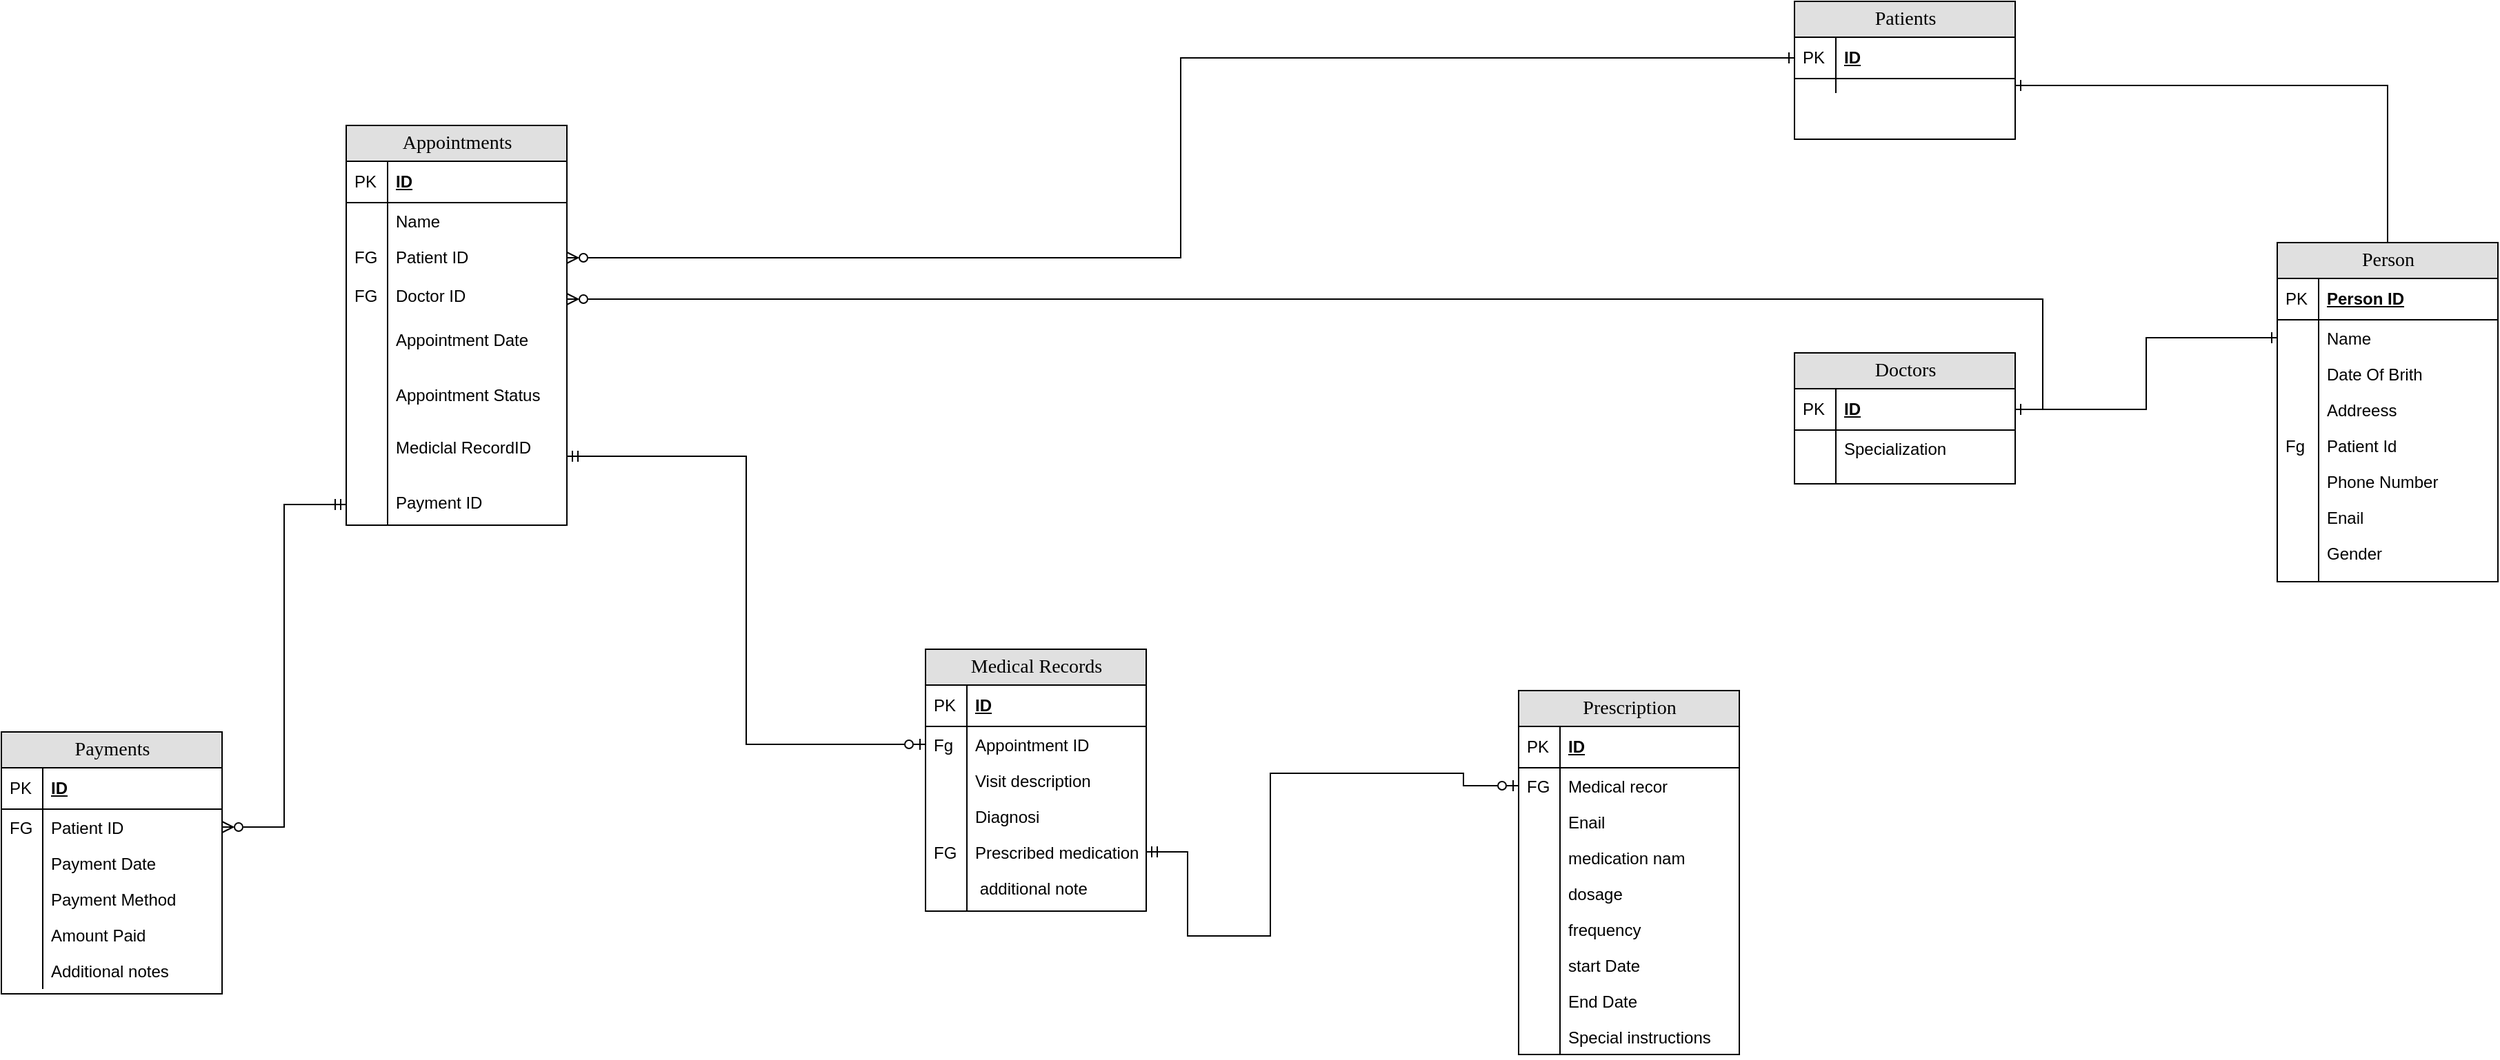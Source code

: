 <mxfile version="24.8.6">
  <diagram name="Page-1" id="e56a1550-8fbb-45ad-956c-1786394a9013">
    <mxGraphModel dx="2845" dy="953" grid="1" gridSize="10" guides="1" tooltips="1" connect="1" arrows="1" fold="1" page="1" pageScale="1" pageWidth="1100" pageHeight="850" background="none" math="0" shadow="0">
      <root>
        <mxCell id="0" />
        <mxCell id="1" parent="0" />
        <mxCell id="8QV2yYp2JeGOZYgOaYSL-14" value="" style="edgeStyle=orthogonalEdgeStyle;rounded=0;orthogonalLoop=1;jettySize=auto;html=1;startArrow=baseDash;startFill=0;endArrow=ERone;endFill=0;" edge="1" parent="1" source="2e49270ec7c68f3f-80" target="8QV2yYp2JeGOZYgOaYSL-10">
          <mxGeometry relative="1" as="geometry" />
        </mxCell>
        <mxCell id="2e49270ec7c68f3f-80" value="Person" style="swimlane;html=1;fontStyle=0;childLayout=stackLayout;horizontal=1;startSize=26;fillColor=#e0e0e0;horizontalStack=0;resizeParent=1;resizeLast=0;collapsible=1;marginBottom=0;swimlaneFillColor=#ffffff;align=center;rounded=0;shadow=0;comic=0;labelBackgroundColor=none;strokeWidth=1;fontFamily=Verdana;fontSize=14" parent="1" vertex="1">
          <mxGeometry x="1010" y="345" width="160" height="246" as="geometry" />
        </mxCell>
        <mxCell id="2e49270ec7c68f3f-81" value="Person ID" style="shape=partialRectangle;top=0;left=0;right=0;bottom=1;html=1;align=left;verticalAlign=middle;fillColor=none;spacingLeft=34;spacingRight=4;whiteSpace=wrap;overflow=hidden;rotatable=0;points=[[0,0.5],[1,0.5]];portConstraint=eastwest;dropTarget=0;fontStyle=5;" parent="2e49270ec7c68f3f-80" vertex="1">
          <mxGeometry y="26" width="160" height="30" as="geometry" />
        </mxCell>
        <mxCell id="2e49270ec7c68f3f-82" value="PK" style="shape=partialRectangle;top=0;left=0;bottom=0;html=1;fillColor=none;align=left;verticalAlign=middle;spacingLeft=4;spacingRight=4;whiteSpace=wrap;overflow=hidden;rotatable=0;points=[];portConstraint=eastwest;part=1;" parent="2e49270ec7c68f3f-81" vertex="1" connectable="0">
          <mxGeometry width="30" height="30" as="geometry" />
        </mxCell>
        <mxCell id="2e49270ec7c68f3f-83" value="Name&lt;span style=&quot;white-space: pre;&quot;&gt;&#x9;&lt;/span&gt;" style="shape=partialRectangle;top=0;left=0;right=0;bottom=0;html=1;align=left;verticalAlign=top;fillColor=none;spacingLeft=34;spacingRight=4;whiteSpace=wrap;overflow=hidden;rotatable=0;points=[[0,0.5],[1,0.5]];portConstraint=eastwest;dropTarget=0;" parent="2e49270ec7c68f3f-80" vertex="1">
          <mxGeometry y="56" width="160" height="26" as="geometry" />
        </mxCell>
        <mxCell id="2e49270ec7c68f3f-84" value="" style="shape=partialRectangle;top=0;left=0;bottom=0;html=1;fillColor=none;align=left;verticalAlign=top;spacingLeft=4;spacingRight=4;whiteSpace=wrap;overflow=hidden;rotatable=0;points=[];portConstraint=eastwest;part=1;" parent="2e49270ec7c68f3f-83" vertex="1" connectable="0">
          <mxGeometry width="30" height="26" as="geometry" />
        </mxCell>
        <mxCell id="2e49270ec7c68f3f-85" value="Date Of Brith" style="shape=partialRectangle;top=0;left=0;right=0;bottom=0;html=1;align=left;verticalAlign=top;fillColor=none;spacingLeft=34;spacingRight=4;whiteSpace=wrap;overflow=hidden;rotatable=0;points=[[0,0.5],[1,0.5]];portConstraint=eastwest;dropTarget=0;" parent="2e49270ec7c68f3f-80" vertex="1">
          <mxGeometry y="82" width="160" height="26" as="geometry" />
        </mxCell>
        <mxCell id="2e49270ec7c68f3f-86" value="" style="shape=partialRectangle;top=0;left=0;bottom=0;html=1;fillColor=none;align=left;verticalAlign=top;spacingLeft=4;spacingRight=4;whiteSpace=wrap;overflow=hidden;rotatable=0;points=[];portConstraint=eastwest;part=1;" parent="2e49270ec7c68f3f-85" vertex="1" connectable="0">
          <mxGeometry width="30" height="26" as="geometry" />
        </mxCell>
        <mxCell id="2e49270ec7c68f3f-87" value="Addreess" style="shape=partialRectangle;top=0;left=0;right=0;bottom=0;html=1;align=left;verticalAlign=top;fillColor=none;spacingLeft=34;spacingRight=4;whiteSpace=wrap;overflow=hidden;rotatable=0;points=[[0,0.5],[1,0.5]];portConstraint=eastwest;dropTarget=0;" parent="2e49270ec7c68f3f-80" vertex="1">
          <mxGeometry y="108" width="160" height="26" as="geometry" />
        </mxCell>
        <mxCell id="2e49270ec7c68f3f-88" value="" style="shape=partialRectangle;top=0;left=0;bottom=0;html=1;fillColor=none;align=left;verticalAlign=top;spacingLeft=4;spacingRight=4;whiteSpace=wrap;overflow=hidden;rotatable=0;points=[];portConstraint=eastwest;part=1;" parent="2e49270ec7c68f3f-87" vertex="1" connectable="0">
          <mxGeometry width="30" height="26" as="geometry" />
        </mxCell>
        <mxCell id="8QV2yYp2JeGOZYgOaYSL-12" value="Patient Id" style="shape=partialRectangle;top=0;left=0;right=0;bottom=0;html=1;align=left;verticalAlign=top;fillColor=none;spacingLeft=34;spacingRight=4;whiteSpace=wrap;overflow=hidden;rotatable=0;points=[[0,0.5],[1,0.5]];portConstraint=eastwest;dropTarget=0;" vertex="1" parent="2e49270ec7c68f3f-80">
          <mxGeometry y="134" width="160" height="26" as="geometry" />
        </mxCell>
        <mxCell id="8QV2yYp2JeGOZYgOaYSL-13" value="Fg" style="shape=partialRectangle;top=0;left=0;bottom=0;html=1;fillColor=none;align=left;verticalAlign=top;spacingLeft=4;spacingRight=4;whiteSpace=wrap;overflow=hidden;rotatable=0;points=[];portConstraint=eastwest;part=1;" vertex="1" connectable="0" parent="8QV2yYp2JeGOZYgOaYSL-12">
          <mxGeometry width="30" height="26" as="geometry" />
        </mxCell>
        <mxCell id="8QV2yYp2JeGOZYgOaYSL-146" value="Phone Number" style="shape=partialRectangle;top=0;left=0;right=0;bottom=0;html=1;align=left;verticalAlign=top;fillColor=none;spacingLeft=34;spacingRight=4;whiteSpace=wrap;overflow=hidden;rotatable=0;points=[[0,0.5],[1,0.5]];portConstraint=eastwest;dropTarget=0;" vertex="1" parent="2e49270ec7c68f3f-80">
          <mxGeometry y="160" width="160" height="26" as="geometry" />
        </mxCell>
        <mxCell id="8QV2yYp2JeGOZYgOaYSL-147" value="" style="shape=partialRectangle;top=0;left=0;bottom=0;html=1;fillColor=none;align=left;verticalAlign=top;spacingLeft=4;spacingRight=4;whiteSpace=wrap;overflow=hidden;rotatable=0;points=[];portConstraint=eastwest;part=1;" vertex="1" connectable="0" parent="8QV2yYp2JeGOZYgOaYSL-146">
          <mxGeometry width="30" height="26" as="geometry" />
        </mxCell>
        <mxCell id="8QV2yYp2JeGOZYgOaYSL-148" value="Enail" style="shape=partialRectangle;top=0;left=0;right=0;bottom=0;html=1;align=left;verticalAlign=top;fillColor=none;spacingLeft=34;spacingRight=4;whiteSpace=wrap;overflow=hidden;rotatable=0;points=[[0,0.5],[1,0.5]];portConstraint=eastwest;dropTarget=0;" vertex="1" parent="2e49270ec7c68f3f-80">
          <mxGeometry y="186" width="160" height="26" as="geometry" />
        </mxCell>
        <mxCell id="8QV2yYp2JeGOZYgOaYSL-149" value="" style="shape=partialRectangle;top=0;left=0;bottom=0;html=1;fillColor=none;align=left;verticalAlign=top;spacingLeft=4;spacingRight=4;whiteSpace=wrap;overflow=hidden;rotatable=0;points=[];portConstraint=eastwest;part=1;" vertex="1" connectable="0" parent="8QV2yYp2JeGOZYgOaYSL-148">
          <mxGeometry width="30" height="26" as="geometry" />
        </mxCell>
        <mxCell id="8QV2yYp2JeGOZYgOaYSL-154" value="Gender" style="shape=partialRectangle;top=0;left=0;right=0;bottom=0;html=1;align=left;verticalAlign=top;fillColor=none;spacingLeft=34;spacingRight=4;whiteSpace=wrap;overflow=hidden;rotatable=0;points=[[0,0.5],[1,0.5]];portConstraint=eastwest;dropTarget=0;" vertex="1" parent="2e49270ec7c68f3f-80">
          <mxGeometry y="212" width="160" height="34" as="geometry" />
        </mxCell>
        <mxCell id="8QV2yYp2JeGOZYgOaYSL-155" value="" style="shape=partialRectangle;top=0;left=0;bottom=0;html=1;fillColor=none;align=left;verticalAlign=top;spacingLeft=4;spacingRight=4;whiteSpace=wrap;overflow=hidden;rotatable=0;points=[];portConstraint=eastwest;part=1;" vertex="1" connectable="0" parent="8QV2yYp2JeGOZYgOaYSL-154">
          <mxGeometry width="30" height="34" as="geometry" />
        </mxCell>
        <mxCell id="8QV2yYp2JeGOZYgOaYSL-1" value="Patients" style="swimlane;html=1;fontStyle=0;childLayout=stackLayout;horizontal=1;startSize=26;fillColor=#e0e0e0;horizontalStack=0;resizeParent=1;resizeLast=0;collapsible=1;marginBottom=0;swimlaneFillColor=#ffffff;align=center;rounded=0;shadow=0;comic=0;labelBackgroundColor=none;strokeWidth=1;fontFamily=Verdana;fontSize=14" vertex="1" parent="1">
          <mxGeometry x="660" y="170" width="160" height="100" as="geometry" />
        </mxCell>
        <mxCell id="8QV2yYp2JeGOZYgOaYSL-2" value="ID" style="shape=partialRectangle;top=0;left=0;right=0;bottom=1;html=1;align=left;verticalAlign=middle;fillColor=none;spacingLeft=34;spacingRight=4;whiteSpace=wrap;overflow=hidden;rotatable=0;points=[[0,0.5],[1,0.5]];portConstraint=eastwest;dropTarget=0;fontStyle=5;" vertex="1" parent="8QV2yYp2JeGOZYgOaYSL-1">
          <mxGeometry y="26" width="160" height="30" as="geometry" />
        </mxCell>
        <mxCell id="8QV2yYp2JeGOZYgOaYSL-3" value="PK" style="shape=partialRectangle;top=0;left=0;bottom=0;html=1;fillColor=none;align=left;verticalAlign=middle;spacingLeft=4;spacingRight=4;whiteSpace=wrap;overflow=hidden;rotatable=0;points=[];portConstraint=eastwest;part=1;" vertex="1" connectable="0" parent="8QV2yYp2JeGOZYgOaYSL-2">
          <mxGeometry width="30" height="30" as="geometry" />
        </mxCell>
        <mxCell id="8QV2yYp2JeGOZYgOaYSL-10" value="" style="shape=partialRectangle;top=0;left=0;right=0;bottom=0;html=1;align=left;verticalAlign=top;fillColor=none;spacingLeft=34;spacingRight=4;whiteSpace=wrap;overflow=hidden;rotatable=0;points=[[0,0.5],[1,0.5]];portConstraint=eastwest;dropTarget=0;" vertex="1" parent="8QV2yYp2JeGOZYgOaYSL-1">
          <mxGeometry y="56" width="160" height="10" as="geometry" />
        </mxCell>
        <mxCell id="8QV2yYp2JeGOZYgOaYSL-11" value="" style="shape=partialRectangle;top=0;left=0;bottom=0;html=1;fillColor=none;align=left;verticalAlign=top;spacingLeft=4;spacingRight=4;whiteSpace=wrap;overflow=hidden;rotatable=0;points=[];portConstraint=eastwest;part=1;" vertex="1" connectable="0" parent="8QV2yYp2JeGOZYgOaYSL-10">
          <mxGeometry width="30" height="10" as="geometry" />
        </mxCell>
        <mxCell id="8QV2yYp2JeGOZYgOaYSL-15" value="Doctors" style="swimlane;html=1;fontStyle=0;childLayout=stackLayout;horizontal=1;startSize=26;fillColor=#e0e0e0;horizontalStack=0;resizeParent=1;resizeLast=0;collapsible=1;marginBottom=0;swimlaneFillColor=#ffffff;align=center;rounded=0;shadow=0;comic=0;labelBackgroundColor=none;strokeWidth=1;fontFamily=Verdana;fontSize=14" vertex="1" parent="1">
          <mxGeometry x="660" y="425" width="160" height="95" as="geometry" />
        </mxCell>
        <mxCell id="8QV2yYp2JeGOZYgOaYSL-16" value="ID" style="shape=partialRectangle;top=0;left=0;right=0;bottom=1;html=1;align=left;verticalAlign=middle;fillColor=none;spacingLeft=34;spacingRight=4;whiteSpace=wrap;overflow=hidden;rotatable=0;points=[[0,0.5],[1,0.5]];portConstraint=eastwest;dropTarget=0;fontStyle=5;" vertex="1" parent="8QV2yYp2JeGOZYgOaYSL-15">
          <mxGeometry y="26" width="160" height="30" as="geometry" />
        </mxCell>
        <mxCell id="8QV2yYp2JeGOZYgOaYSL-17" value="PK" style="shape=partialRectangle;top=0;left=0;bottom=0;html=1;fillColor=none;align=left;verticalAlign=middle;spacingLeft=4;spacingRight=4;whiteSpace=wrap;overflow=hidden;rotatable=0;points=[];portConstraint=eastwest;part=1;" vertex="1" connectable="0" parent="8QV2yYp2JeGOZYgOaYSL-16">
          <mxGeometry width="30" height="30" as="geometry" />
        </mxCell>
        <mxCell id="8QV2yYp2JeGOZYgOaYSL-20" value="Specialization" style="shape=partialRectangle;top=0;left=0;right=0;bottom=0;html=1;align=left;verticalAlign=top;fillColor=none;spacingLeft=34;spacingRight=4;whiteSpace=wrap;overflow=hidden;rotatable=0;points=[[0,0.5],[1,0.5]];portConstraint=eastwest;dropTarget=0;" vertex="1" parent="8QV2yYp2JeGOZYgOaYSL-15">
          <mxGeometry y="56" width="160" height="28" as="geometry" />
        </mxCell>
        <mxCell id="8QV2yYp2JeGOZYgOaYSL-21" value="" style="shape=partialRectangle;top=0;left=0;bottom=0;html=1;fillColor=none;align=left;verticalAlign=top;spacingLeft=4;spacingRight=4;whiteSpace=wrap;overflow=hidden;rotatable=0;points=[];portConstraint=eastwest;part=1;" vertex="1" connectable="0" parent="8QV2yYp2JeGOZYgOaYSL-20">
          <mxGeometry width="30" height="28" as="geometry" />
        </mxCell>
        <mxCell id="8QV2yYp2JeGOZYgOaYSL-24" value="" style="shape=partialRectangle;top=0;left=0;right=0;bottom=0;html=1;align=left;verticalAlign=top;fillColor=none;spacingLeft=34;spacingRight=4;whiteSpace=wrap;overflow=hidden;rotatable=0;points=[[0,0.5],[1,0.5]];portConstraint=eastwest;dropTarget=0;" vertex="1" parent="8QV2yYp2JeGOZYgOaYSL-15">
          <mxGeometry y="84" width="160" height="10" as="geometry" />
        </mxCell>
        <mxCell id="8QV2yYp2JeGOZYgOaYSL-25" value="" style="shape=partialRectangle;top=0;left=0;bottom=0;html=1;fillColor=none;align=left;verticalAlign=top;spacingLeft=4;spacingRight=4;whiteSpace=wrap;overflow=hidden;rotatable=0;points=[];portConstraint=eastwest;part=1;" vertex="1" connectable="0" parent="8QV2yYp2JeGOZYgOaYSL-24">
          <mxGeometry width="30" height="10" as="geometry" />
        </mxCell>
        <mxCell id="8QV2yYp2JeGOZYgOaYSL-34" style="edgeStyle=orthogonalEdgeStyle;rounded=0;orthogonalLoop=1;jettySize=auto;html=1;startArrow=ERone;startFill=0;endArrow=ERone;endFill=0;entryX=1;entryY=0.5;entryDx=0;entryDy=0;" edge="1" parent="1" source="2e49270ec7c68f3f-83" target="8QV2yYp2JeGOZYgOaYSL-16">
          <mxGeometry relative="1" as="geometry">
            <mxPoint x="820" y="559" as="targetPoint" />
          </mxGeometry>
        </mxCell>
        <mxCell id="8QV2yYp2JeGOZYgOaYSL-35" value="Appointments" style="swimlane;html=1;fontStyle=0;childLayout=stackLayout;horizontal=1;startSize=26;fillColor=#e0e0e0;horizontalStack=0;resizeParent=1;resizeLast=0;collapsible=1;marginBottom=0;swimlaneFillColor=#ffffff;align=center;rounded=0;shadow=0;comic=0;labelBackgroundColor=none;strokeWidth=1;fontFamily=Verdana;fontSize=14" vertex="1" parent="1">
          <mxGeometry x="-390" y="260" width="160" height="290" as="geometry" />
        </mxCell>
        <mxCell id="8QV2yYp2JeGOZYgOaYSL-36" value="ID" style="shape=partialRectangle;top=0;left=0;right=0;bottom=1;html=1;align=left;verticalAlign=middle;fillColor=none;spacingLeft=34;spacingRight=4;whiteSpace=wrap;overflow=hidden;rotatable=0;points=[[0,0.5],[1,0.5]];portConstraint=eastwest;dropTarget=0;fontStyle=5;" vertex="1" parent="8QV2yYp2JeGOZYgOaYSL-35">
          <mxGeometry y="26" width="160" height="30" as="geometry" />
        </mxCell>
        <mxCell id="8QV2yYp2JeGOZYgOaYSL-37" value="PK" style="shape=partialRectangle;top=0;left=0;bottom=0;html=1;fillColor=none;align=left;verticalAlign=middle;spacingLeft=4;spacingRight=4;whiteSpace=wrap;overflow=hidden;rotatable=0;points=[];portConstraint=eastwest;part=1;" vertex="1" connectable="0" parent="8QV2yYp2JeGOZYgOaYSL-36">
          <mxGeometry width="30" height="30" as="geometry" />
        </mxCell>
        <mxCell id="8QV2yYp2JeGOZYgOaYSL-38" value="Name&lt;span style=&quot;white-space: pre;&quot;&gt;&#x9;&lt;/span&gt;" style="shape=partialRectangle;top=0;left=0;right=0;bottom=0;html=1;align=left;verticalAlign=top;fillColor=none;spacingLeft=34;spacingRight=4;whiteSpace=wrap;overflow=hidden;rotatable=0;points=[[0,0.5],[1,0.5]];portConstraint=eastwest;dropTarget=0;" vertex="1" parent="8QV2yYp2JeGOZYgOaYSL-35">
          <mxGeometry y="56" width="160" height="26" as="geometry" />
        </mxCell>
        <mxCell id="8QV2yYp2JeGOZYgOaYSL-39" value="" style="shape=partialRectangle;top=0;left=0;bottom=0;html=1;fillColor=none;align=left;verticalAlign=top;spacingLeft=4;spacingRight=4;whiteSpace=wrap;overflow=hidden;rotatable=0;points=[];portConstraint=eastwest;part=1;" vertex="1" connectable="0" parent="8QV2yYp2JeGOZYgOaYSL-38">
          <mxGeometry width="30" height="26" as="geometry" />
        </mxCell>
        <mxCell id="8QV2yYp2JeGOZYgOaYSL-40" value="Patient ID" style="shape=partialRectangle;top=0;left=0;right=0;bottom=0;html=1;align=left;verticalAlign=top;fillColor=none;spacingLeft=34;spacingRight=4;whiteSpace=wrap;overflow=hidden;rotatable=0;points=[[0,0.5],[1,0.5]];portConstraint=eastwest;dropTarget=0;" vertex="1" parent="8QV2yYp2JeGOZYgOaYSL-35">
          <mxGeometry y="82" width="160" height="28" as="geometry" />
        </mxCell>
        <mxCell id="8QV2yYp2JeGOZYgOaYSL-41" value="FG" style="shape=partialRectangle;top=0;left=0;bottom=0;html=1;fillColor=none;align=left;verticalAlign=top;spacingLeft=4;spacingRight=4;whiteSpace=wrap;overflow=hidden;rotatable=0;points=[];portConstraint=eastwest;part=1;" vertex="1" connectable="0" parent="8QV2yYp2JeGOZYgOaYSL-40">
          <mxGeometry width="30" height="28" as="geometry" />
        </mxCell>
        <mxCell id="8QV2yYp2JeGOZYgOaYSL-42" value="Doctor ID" style="shape=partialRectangle;top=0;left=0;right=0;bottom=0;html=1;align=left;verticalAlign=top;fillColor=none;spacingLeft=34;spacingRight=4;whiteSpace=wrap;overflow=hidden;rotatable=0;points=[[0,0.5],[1,0.5]];portConstraint=eastwest;dropTarget=0;" vertex="1" parent="8QV2yYp2JeGOZYgOaYSL-35">
          <mxGeometry y="110" width="160" height="32" as="geometry" />
        </mxCell>
        <mxCell id="8QV2yYp2JeGOZYgOaYSL-43" value="FG" style="shape=partialRectangle;top=0;left=0;bottom=0;html=1;fillColor=none;align=left;verticalAlign=top;spacingLeft=4;spacingRight=4;whiteSpace=wrap;overflow=hidden;rotatable=0;points=[];portConstraint=eastwest;part=1;" vertex="1" connectable="0" parent="8QV2yYp2JeGOZYgOaYSL-42">
          <mxGeometry width="30" height="32" as="geometry" />
        </mxCell>
        <mxCell id="8QV2yYp2JeGOZYgOaYSL-44" value="Appointment Date" style="shape=partialRectangle;top=0;left=0;right=0;bottom=0;html=1;align=left;verticalAlign=top;fillColor=none;spacingLeft=34;spacingRight=4;whiteSpace=wrap;overflow=hidden;rotatable=0;points=[[0,0.5],[1,0.5]];portConstraint=eastwest;dropTarget=0;" vertex="1" parent="8QV2yYp2JeGOZYgOaYSL-35">
          <mxGeometry y="142" width="160" height="26" as="geometry" />
        </mxCell>
        <mxCell id="8QV2yYp2JeGOZYgOaYSL-45" value="" style="shape=partialRectangle;top=0;left=0;bottom=0;html=1;fillColor=none;align=left;verticalAlign=top;spacingLeft=4;spacingRight=4;whiteSpace=wrap;overflow=hidden;rotatable=0;points=[];portConstraint=eastwest;part=1;" vertex="1" connectable="0" parent="8QV2yYp2JeGOZYgOaYSL-44">
          <mxGeometry width="30" height="26" as="geometry" />
        </mxCell>
        <mxCell id="8QV2yYp2JeGOZYgOaYSL-46" value="&lt;br&gt;Appointment Status&lt;div&gt;&lt;br/&gt;&lt;/div&gt;" style="shape=partialRectangle;top=0;left=0;right=0;bottom=0;html=1;align=left;verticalAlign=top;fillColor=none;spacingLeft=34;spacingRight=4;whiteSpace=wrap;overflow=hidden;rotatable=0;points=[[0,0.5],[1,0.5]];portConstraint=eastwest;dropTarget=0;" vertex="1" parent="8QV2yYp2JeGOZYgOaYSL-35">
          <mxGeometry y="168" width="160" height="52" as="geometry" />
        </mxCell>
        <mxCell id="8QV2yYp2JeGOZYgOaYSL-47" value="" style="shape=partialRectangle;top=0;left=0;bottom=0;html=1;fillColor=none;align=left;verticalAlign=top;spacingLeft=4;spacingRight=4;whiteSpace=wrap;overflow=hidden;rotatable=0;points=[];portConstraint=eastwest;part=1;" vertex="1" connectable="0" parent="8QV2yYp2JeGOZYgOaYSL-46">
          <mxGeometry width="30" height="52" as="geometry" />
        </mxCell>
        <mxCell id="8QV2yYp2JeGOZYgOaYSL-157" value="Mediclal RecordID" style="shape=partialRectangle;top=0;left=0;right=0;bottom=0;html=1;align=left;verticalAlign=top;fillColor=none;spacingLeft=34;spacingRight=4;whiteSpace=wrap;overflow=hidden;rotatable=0;points=[[0,0.5],[1,0.5]];portConstraint=eastwest;dropTarget=0;" vertex="1" parent="8QV2yYp2JeGOZYgOaYSL-35">
          <mxGeometry y="220" width="160" height="40" as="geometry" />
        </mxCell>
        <mxCell id="8QV2yYp2JeGOZYgOaYSL-158" value="" style="shape=partialRectangle;top=0;left=0;bottom=0;html=1;fillColor=none;align=left;verticalAlign=top;spacingLeft=4;spacingRight=4;whiteSpace=wrap;overflow=hidden;rotatable=0;points=[];portConstraint=eastwest;part=1;" vertex="1" connectable="0" parent="8QV2yYp2JeGOZYgOaYSL-157">
          <mxGeometry width="30" height="40" as="geometry" />
        </mxCell>
        <mxCell id="8QV2yYp2JeGOZYgOaYSL-159" value="Payment ID" style="shape=partialRectangle;top=0;left=0;right=0;bottom=0;html=1;align=left;verticalAlign=top;fillColor=none;spacingLeft=34;spacingRight=4;whiteSpace=wrap;overflow=hidden;rotatable=0;points=[[0,0.5],[1,0.5]];portConstraint=eastwest;dropTarget=0;" vertex="1" parent="8QV2yYp2JeGOZYgOaYSL-35">
          <mxGeometry y="260" width="160" height="30" as="geometry" />
        </mxCell>
        <mxCell id="8QV2yYp2JeGOZYgOaYSL-160" value="" style="shape=partialRectangle;top=0;left=0;bottom=0;html=1;fillColor=none;align=left;verticalAlign=top;spacingLeft=4;spacingRight=4;whiteSpace=wrap;overflow=hidden;rotatable=0;points=[];portConstraint=eastwest;part=1;" vertex="1" connectable="0" parent="8QV2yYp2JeGOZYgOaYSL-159">
          <mxGeometry width="30" height="30" as="geometry" />
        </mxCell>
        <mxCell id="8QV2yYp2JeGOZYgOaYSL-52" style="edgeStyle=orthogonalEdgeStyle;rounded=0;orthogonalLoop=1;jettySize=auto;html=1;entryX=1;entryY=0.5;entryDx=0;entryDy=0;endArrow=ERone;endFill=0;startArrow=ERzeroToMany;startFill=0;" edge="1" parent="1" source="8QV2yYp2JeGOZYgOaYSL-42" target="8QV2yYp2JeGOZYgOaYSL-16">
          <mxGeometry relative="1" as="geometry" />
        </mxCell>
        <mxCell id="8QV2yYp2JeGOZYgOaYSL-54" style="edgeStyle=orthogonalEdgeStyle;rounded=0;orthogonalLoop=1;jettySize=auto;html=1;endArrow=ERone;endFill=0;startArrow=ERzeroToMany;startFill=0;" edge="1" parent="1" source="8QV2yYp2JeGOZYgOaYSL-40" target="8QV2yYp2JeGOZYgOaYSL-2">
          <mxGeometry relative="1" as="geometry" />
        </mxCell>
        <mxCell id="2e49270ec7c68f3f-89" value="" style="shape=partialRectangle;top=0;left=0;right=0;bottom=0;html=1;align=left;verticalAlign=top;fillColor=none;spacingLeft=34;spacingRight=4;whiteSpace=wrap;overflow=hidden;rotatable=0;points=[[0,0.5],[1,0.5]];portConstraint=eastwest;dropTarget=0;" parent="1" vertex="1">
          <mxGeometry x="130" y="620" width="160" as="geometry" />
        </mxCell>
        <mxCell id="2e49270ec7c68f3f-90" value="" style="shape=partialRectangle;top=0;left=0;bottom=0;html=1;fillColor=none;align=left;verticalAlign=top;spacingLeft=4;spacingRight=4;whiteSpace=wrap;overflow=hidden;rotatable=0;points=[];portConstraint=eastwest;part=1;" parent="2e49270ec7c68f3f-89" vertex="1" connectable="0">
          <mxGeometry width="30" as="geometry" />
        </mxCell>
        <mxCell id="8QV2yYp2JeGOZYgOaYSL-55" value="Medical Records" style="swimlane;html=1;fontStyle=0;childLayout=stackLayout;horizontal=1;startSize=26;fillColor=#e0e0e0;horizontalStack=0;resizeParent=1;resizeLast=0;collapsible=1;marginBottom=0;swimlaneFillColor=#ffffff;align=center;rounded=0;shadow=0;comic=0;labelBackgroundColor=none;strokeWidth=1;fontFamily=Verdana;fontSize=14" vertex="1" parent="1">
          <mxGeometry x="30" y="640" width="160" height="190" as="geometry" />
        </mxCell>
        <mxCell id="8QV2yYp2JeGOZYgOaYSL-56" value="ID" style="shape=partialRectangle;top=0;left=0;right=0;bottom=1;html=1;align=left;verticalAlign=middle;fillColor=none;spacingLeft=34;spacingRight=4;whiteSpace=wrap;overflow=hidden;rotatable=0;points=[[0,0.5],[1,0.5]];portConstraint=eastwest;dropTarget=0;fontStyle=5;" vertex="1" parent="8QV2yYp2JeGOZYgOaYSL-55">
          <mxGeometry y="26" width="160" height="30" as="geometry" />
        </mxCell>
        <mxCell id="8QV2yYp2JeGOZYgOaYSL-57" value="PK" style="shape=partialRectangle;top=0;left=0;bottom=0;html=1;fillColor=none;align=left;verticalAlign=middle;spacingLeft=4;spacingRight=4;whiteSpace=wrap;overflow=hidden;rotatable=0;points=[];portConstraint=eastwest;part=1;" vertex="1" connectable="0" parent="8QV2yYp2JeGOZYgOaYSL-56">
          <mxGeometry width="30" height="30" as="geometry" />
        </mxCell>
        <mxCell id="8QV2yYp2JeGOZYgOaYSL-58" value="Appointment ID" style="shape=partialRectangle;top=0;left=0;right=0;bottom=0;html=1;align=left;verticalAlign=top;fillColor=none;spacingLeft=34;spacingRight=4;whiteSpace=wrap;overflow=hidden;rotatable=0;points=[[0,0.5],[1,0.5]];portConstraint=eastwest;dropTarget=0;" vertex="1" parent="8QV2yYp2JeGOZYgOaYSL-55">
          <mxGeometry y="56" width="160" height="26" as="geometry" />
        </mxCell>
        <mxCell id="8QV2yYp2JeGOZYgOaYSL-59" value="Fg" style="shape=partialRectangle;top=0;left=0;bottom=0;html=1;fillColor=none;align=left;verticalAlign=top;spacingLeft=4;spacingRight=4;whiteSpace=wrap;overflow=hidden;rotatable=0;points=[];portConstraint=eastwest;part=1;" vertex="1" connectable="0" parent="8QV2yYp2JeGOZYgOaYSL-58">
          <mxGeometry width="30" height="26" as="geometry" />
        </mxCell>
        <mxCell id="8QV2yYp2JeGOZYgOaYSL-62" value="Visit description " style="shape=partialRectangle;top=0;left=0;right=0;bottom=0;html=1;align=left;verticalAlign=top;fillColor=none;spacingLeft=34;spacingRight=4;whiteSpace=wrap;overflow=hidden;rotatable=0;points=[[0,0.5],[1,0.5]];portConstraint=eastwest;dropTarget=0;" vertex="1" parent="8QV2yYp2JeGOZYgOaYSL-55">
          <mxGeometry y="82" width="160" height="26" as="geometry" />
        </mxCell>
        <mxCell id="8QV2yYp2JeGOZYgOaYSL-63" value="" style="shape=partialRectangle;top=0;left=0;bottom=0;html=1;fillColor=none;align=left;verticalAlign=top;spacingLeft=4;spacingRight=4;whiteSpace=wrap;overflow=hidden;rotatable=0;points=[];portConstraint=eastwest;part=1;" vertex="1" connectable="0" parent="8QV2yYp2JeGOZYgOaYSL-62">
          <mxGeometry width="30" height="26" as="geometry" />
        </mxCell>
        <mxCell id="8QV2yYp2JeGOZYgOaYSL-64" value="Diagnosi" style="shape=partialRectangle;top=0;left=0;right=0;bottom=0;html=1;align=left;verticalAlign=top;fillColor=none;spacingLeft=34;spacingRight=4;whiteSpace=wrap;overflow=hidden;rotatable=0;points=[[0,0.5],[1,0.5]];portConstraint=eastwest;dropTarget=0;" vertex="1" parent="8QV2yYp2JeGOZYgOaYSL-55">
          <mxGeometry y="108" width="160" height="26" as="geometry" />
        </mxCell>
        <mxCell id="8QV2yYp2JeGOZYgOaYSL-65" value="" style="shape=partialRectangle;top=0;left=0;bottom=0;html=1;fillColor=none;align=left;verticalAlign=top;spacingLeft=4;spacingRight=4;whiteSpace=wrap;overflow=hidden;rotatable=0;points=[];portConstraint=eastwest;part=1;" vertex="1" connectable="0" parent="8QV2yYp2JeGOZYgOaYSL-64">
          <mxGeometry width="30" height="26" as="geometry" />
        </mxCell>
        <mxCell id="8QV2yYp2JeGOZYgOaYSL-73" value="Prescribed medication" style="shape=partialRectangle;top=0;left=0;right=0;bottom=0;html=1;align=left;verticalAlign=top;fillColor=none;spacingLeft=34;spacingRight=4;whiteSpace=wrap;overflow=hidden;rotatable=0;points=[[0,0.5],[1,0.5]];portConstraint=eastwest;dropTarget=0;" vertex="1" parent="8QV2yYp2JeGOZYgOaYSL-55">
          <mxGeometry y="134" width="160" height="26" as="geometry" />
        </mxCell>
        <mxCell id="8QV2yYp2JeGOZYgOaYSL-74" value="FG" style="shape=partialRectangle;top=0;left=0;bottom=0;html=1;fillColor=none;align=left;verticalAlign=top;spacingLeft=4;spacingRight=4;whiteSpace=wrap;overflow=hidden;rotatable=0;points=[];portConstraint=eastwest;part=1;" vertex="1" connectable="0" parent="8QV2yYp2JeGOZYgOaYSL-73">
          <mxGeometry width="30" height="26" as="geometry" />
        </mxCell>
        <mxCell id="8QV2yYp2JeGOZYgOaYSL-75" value="&amp;nbsp;additional note" style="shape=partialRectangle;top=0;left=0;right=0;bottom=0;html=1;align=left;verticalAlign=top;fillColor=none;spacingLeft=34;spacingRight=4;whiteSpace=wrap;overflow=hidden;rotatable=0;points=[[0,0.5],[1,0.5]];portConstraint=eastwest;dropTarget=0;" vertex="1" parent="8QV2yYp2JeGOZYgOaYSL-55">
          <mxGeometry y="160" width="160" height="30" as="geometry" />
        </mxCell>
        <mxCell id="8QV2yYp2JeGOZYgOaYSL-76" value="" style="shape=partialRectangle;top=0;left=0;bottom=0;html=1;fillColor=none;align=left;verticalAlign=top;spacingLeft=4;spacingRight=4;whiteSpace=wrap;overflow=hidden;rotatable=0;points=[];portConstraint=eastwest;part=1;" vertex="1" connectable="0" parent="8QV2yYp2JeGOZYgOaYSL-75">
          <mxGeometry width="30" height="30" as="geometry" />
        </mxCell>
        <mxCell id="8QV2yYp2JeGOZYgOaYSL-68" style="edgeStyle=orthogonalEdgeStyle;rounded=0;orthogonalLoop=1;jettySize=auto;html=1;startArrow=ERzeroToOne;startFill=0;endArrow=ERmandOne;endFill=0;" edge="1" parent="1" source="8QV2yYp2JeGOZYgOaYSL-58" target="8QV2yYp2JeGOZYgOaYSL-157">
          <mxGeometry relative="1" as="geometry" />
        </mxCell>
        <mxCell id="8QV2yYp2JeGOZYgOaYSL-95" value="Prescription" style="swimlane;html=1;fontStyle=0;childLayout=stackLayout;horizontal=1;startSize=26;fillColor=#e0e0e0;horizontalStack=0;resizeParent=1;resizeLast=0;collapsible=1;marginBottom=0;swimlaneFillColor=#ffffff;align=center;rounded=0;shadow=0;comic=0;labelBackgroundColor=none;strokeWidth=1;fontFamily=Verdana;fontSize=14" vertex="1" parent="1">
          <mxGeometry x="460" y="670" width="160" height="264" as="geometry" />
        </mxCell>
        <mxCell id="8QV2yYp2JeGOZYgOaYSL-96" value="ID" style="shape=partialRectangle;top=0;left=0;right=0;bottom=1;html=1;align=left;verticalAlign=middle;fillColor=none;spacingLeft=34;spacingRight=4;whiteSpace=wrap;overflow=hidden;rotatable=0;points=[[0,0.5],[1,0.5]];portConstraint=eastwest;dropTarget=0;fontStyle=5;" vertex="1" parent="8QV2yYp2JeGOZYgOaYSL-95">
          <mxGeometry y="26" width="160" height="30" as="geometry" />
        </mxCell>
        <mxCell id="8QV2yYp2JeGOZYgOaYSL-97" value="PK" style="shape=partialRectangle;top=0;left=0;bottom=0;html=1;fillColor=none;align=left;verticalAlign=middle;spacingLeft=4;spacingRight=4;whiteSpace=wrap;overflow=hidden;rotatable=0;points=[];portConstraint=eastwest;part=1;" vertex="1" connectable="0" parent="8QV2yYp2JeGOZYgOaYSL-96">
          <mxGeometry width="30" height="30" as="geometry" />
        </mxCell>
        <mxCell id="8QV2yYp2JeGOZYgOaYSL-98" value="Medical recor" style="shape=partialRectangle;top=0;left=0;right=0;bottom=0;html=1;align=left;verticalAlign=top;fillColor=none;spacingLeft=34;spacingRight=4;whiteSpace=wrap;overflow=hidden;rotatable=0;points=[[0,0.5],[1,0.5]];portConstraint=eastwest;dropTarget=0;" vertex="1" parent="8QV2yYp2JeGOZYgOaYSL-95">
          <mxGeometry y="56" width="160" height="26" as="geometry" />
        </mxCell>
        <mxCell id="8QV2yYp2JeGOZYgOaYSL-99" value="FG" style="shape=partialRectangle;top=0;left=0;bottom=0;html=1;fillColor=none;align=left;verticalAlign=top;spacingLeft=4;spacingRight=4;whiteSpace=wrap;overflow=hidden;rotatable=0;points=[];portConstraint=eastwest;part=1;" vertex="1" connectable="0" parent="8QV2yYp2JeGOZYgOaYSL-98">
          <mxGeometry width="30" height="26" as="geometry" />
        </mxCell>
        <mxCell id="8QV2yYp2JeGOZYgOaYSL-100" value="Enail" style="shape=partialRectangle;top=0;left=0;right=0;bottom=0;html=1;align=left;verticalAlign=top;fillColor=none;spacingLeft=34;spacingRight=4;whiteSpace=wrap;overflow=hidden;rotatable=0;points=[[0,0.5],[1,0.5]];portConstraint=eastwest;dropTarget=0;" vertex="1" parent="8QV2yYp2JeGOZYgOaYSL-95">
          <mxGeometry y="82" width="160" height="26" as="geometry" />
        </mxCell>
        <mxCell id="8QV2yYp2JeGOZYgOaYSL-101" value="" style="shape=partialRectangle;top=0;left=0;bottom=0;html=1;fillColor=none;align=left;verticalAlign=top;spacingLeft=4;spacingRight=4;whiteSpace=wrap;overflow=hidden;rotatable=0;points=[];portConstraint=eastwest;part=1;" vertex="1" connectable="0" parent="8QV2yYp2JeGOZYgOaYSL-100">
          <mxGeometry width="30" height="26" as="geometry" />
        </mxCell>
        <mxCell id="8QV2yYp2JeGOZYgOaYSL-102" value="medication nam" style="shape=partialRectangle;top=0;left=0;right=0;bottom=0;html=1;align=left;verticalAlign=top;fillColor=none;spacingLeft=34;spacingRight=4;whiteSpace=wrap;overflow=hidden;rotatable=0;points=[[0,0.5],[1,0.5]];portConstraint=eastwest;dropTarget=0;" vertex="1" parent="8QV2yYp2JeGOZYgOaYSL-95">
          <mxGeometry y="108" width="160" height="26" as="geometry" />
        </mxCell>
        <mxCell id="8QV2yYp2JeGOZYgOaYSL-103" value="" style="shape=partialRectangle;top=0;left=0;bottom=0;html=1;fillColor=none;align=left;verticalAlign=top;spacingLeft=4;spacingRight=4;whiteSpace=wrap;overflow=hidden;rotatable=0;points=[];portConstraint=eastwest;part=1;" vertex="1" connectable="0" parent="8QV2yYp2JeGOZYgOaYSL-102">
          <mxGeometry width="30" height="26" as="geometry" />
        </mxCell>
        <mxCell id="8QV2yYp2JeGOZYgOaYSL-104" value="dosage" style="shape=partialRectangle;top=0;left=0;right=0;bottom=0;html=1;align=left;verticalAlign=top;fillColor=none;spacingLeft=34;spacingRight=4;whiteSpace=wrap;overflow=hidden;rotatable=0;points=[[0,0.5],[1,0.5]];portConstraint=eastwest;dropTarget=0;" vertex="1" parent="8QV2yYp2JeGOZYgOaYSL-95">
          <mxGeometry y="134" width="160" height="26" as="geometry" />
        </mxCell>
        <mxCell id="8QV2yYp2JeGOZYgOaYSL-105" value="" style="shape=partialRectangle;top=0;left=0;bottom=0;html=1;fillColor=none;align=left;verticalAlign=top;spacingLeft=4;spacingRight=4;whiteSpace=wrap;overflow=hidden;rotatable=0;points=[];portConstraint=eastwest;part=1;" vertex="1" connectable="0" parent="8QV2yYp2JeGOZYgOaYSL-104">
          <mxGeometry width="30" height="26" as="geometry" />
        </mxCell>
        <mxCell id="8QV2yYp2JeGOZYgOaYSL-108" value="frequency" style="shape=partialRectangle;top=0;left=0;right=0;bottom=0;html=1;align=left;verticalAlign=top;fillColor=none;spacingLeft=34;spacingRight=4;whiteSpace=wrap;overflow=hidden;rotatable=0;points=[[0,0.5],[1,0.5]];portConstraint=eastwest;dropTarget=0;" vertex="1" parent="8QV2yYp2JeGOZYgOaYSL-95">
          <mxGeometry y="160" width="160" height="26" as="geometry" />
        </mxCell>
        <mxCell id="8QV2yYp2JeGOZYgOaYSL-109" value="" style="shape=partialRectangle;top=0;left=0;bottom=0;html=1;fillColor=none;align=left;verticalAlign=top;spacingLeft=4;spacingRight=4;whiteSpace=wrap;overflow=hidden;rotatable=0;points=[];portConstraint=eastwest;part=1;" vertex="1" connectable="0" parent="8QV2yYp2JeGOZYgOaYSL-108">
          <mxGeometry width="30" height="26" as="geometry" />
        </mxCell>
        <mxCell id="8QV2yYp2JeGOZYgOaYSL-110" value="start Date" style="shape=partialRectangle;top=0;left=0;right=0;bottom=0;html=1;align=left;verticalAlign=top;fillColor=none;spacingLeft=34;spacingRight=4;whiteSpace=wrap;overflow=hidden;rotatable=0;points=[[0,0.5],[1,0.5]];portConstraint=eastwest;dropTarget=0;" vertex="1" parent="8QV2yYp2JeGOZYgOaYSL-95">
          <mxGeometry y="186" width="160" height="26" as="geometry" />
        </mxCell>
        <mxCell id="8QV2yYp2JeGOZYgOaYSL-111" value="" style="shape=partialRectangle;top=0;left=0;bottom=0;html=1;fillColor=none;align=left;verticalAlign=top;spacingLeft=4;spacingRight=4;whiteSpace=wrap;overflow=hidden;rotatable=0;points=[];portConstraint=eastwest;part=1;" vertex="1" connectable="0" parent="8QV2yYp2JeGOZYgOaYSL-110">
          <mxGeometry width="30" height="26" as="geometry" />
        </mxCell>
        <mxCell id="8QV2yYp2JeGOZYgOaYSL-112" value="End Date" style="shape=partialRectangle;top=0;left=0;right=0;bottom=0;html=1;align=left;verticalAlign=top;fillColor=none;spacingLeft=34;spacingRight=4;whiteSpace=wrap;overflow=hidden;rotatable=0;points=[[0,0.5],[1,0.5]];portConstraint=eastwest;dropTarget=0;" vertex="1" parent="8QV2yYp2JeGOZYgOaYSL-95">
          <mxGeometry y="212" width="160" height="26" as="geometry" />
        </mxCell>
        <mxCell id="8QV2yYp2JeGOZYgOaYSL-113" value="" style="shape=partialRectangle;top=0;left=0;bottom=0;html=1;fillColor=none;align=left;verticalAlign=top;spacingLeft=4;spacingRight=4;whiteSpace=wrap;overflow=hidden;rotatable=0;points=[];portConstraint=eastwest;part=1;" vertex="1" connectable="0" parent="8QV2yYp2JeGOZYgOaYSL-112">
          <mxGeometry width="30" height="26" as="geometry" />
        </mxCell>
        <mxCell id="8QV2yYp2JeGOZYgOaYSL-114" value="Special instructions" style="shape=partialRectangle;top=0;left=0;right=0;bottom=0;html=1;align=left;verticalAlign=top;fillColor=none;spacingLeft=34;spacingRight=4;whiteSpace=wrap;overflow=hidden;rotatable=0;points=[[0,0.5],[1,0.5]];portConstraint=eastwest;dropTarget=0;" vertex="1" parent="8QV2yYp2JeGOZYgOaYSL-95">
          <mxGeometry y="238" width="160" height="26" as="geometry" />
        </mxCell>
        <mxCell id="8QV2yYp2JeGOZYgOaYSL-115" value="" style="shape=partialRectangle;top=0;left=0;bottom=0;html=1;fillColor=none;align=left;verticalAlign=top;spacingLeft=4;spacingRight=4;whiteSpace=wrap;overflow=hidden;rotatable=0;points=[];portConstraint=eastwest;part=1;" vertex="1" connectable="0" parent="8QV2yYp2JeGOZYgOaYSL-114">
          <mxGeometry width="30" height="26" as="geometry" />
        </mxCell>
        <mxCell id="8QV2yYp2JeGOZYgOaYSL-107" style="edgeStyle=orthogonalEdgeStyle;rounded=0;orthogonalLoop=1;jettySize=auto;html=1;startArrow=ERmandOne;startFill=0;endArrow=ERzeroToOne;endFill=0;entryX=0;entryY=0.5;entryDx=0;entryDy=0;exitX=1;exitY=0.5;exitDx=0;exitDy=0;" edge="1" parent="1" source="8QV2yYp2JeGOZYgOaYSL-73" target="8QV2yYp2JeGOZYgOaYSL-98">
          <mxGeometry relative="1" as="geometry">
            <mxPoint x="340" y="690" as="targetPoint" />
            <Array as="points">
              <mxPoint x="220" y="787" />
              <mxPoint x="220" y="848" />
              <mxPoint x="280" y="848" />
              <mxPoint x="280" y="730" />
              <mxPoint x="420" y="730" />
              <mxPoint x="420" y="739" />
            </Array>
          </mxGeometry>
        </mxCell>
        <mxCell id="8QV2yYp2JeGOZYgOaYSL-116" value="Payments" style="swimlane;html=1;fontStyle=0;childLayout=stackLayout;horizontal=1;startSize=26;fillColor=#e0e0e0;horizontalStack=0;resizeParent=1;resizeLast=0;collapsible=1;marginBottom=0;swimlaneFillColor=#ffffff;align=center;rounded=0;shadow=0;comic=0;labelBackgroundColor=none;strokeWidth=1;fontFamily=Verdana;fontSize=14" vertex="1" parent="1">
          <mxGeometry x="-640" y="700" width="160" height="190" as="geometry" />
        </mxCell>
        <mxCell id="8QV2yYp2JeGOZYgOaYSL-117" value="ID" style="shape=partialRectangle;top=0;left=0;right=0;bottom=1;html=1;align=left;verticalAlign=middle;fillColor=none;spacingLeft=34;spacingRight=4;whiteSpace=wrap;overflow=hidden;rotatable=0;points=[[0,0.5],[1,0.5]];portConstraint=eastwest;dropTarget=0;fontStyle=5;" vertex="1" parent="8QV2yYp2JeGOZYgOaYSL-116">
          <mxGeometry y="26" width="160" height="30" as="geometry" />
        </mxCell>
        <mxCell id="8QV2yYp2JeGOZYgOaYSL-118" value="PK" style="shape=partialRectangle;top=0;left=0;bottom=0;html=1;fillColor=none;align=left;verticalAlign=middle;spacingLeft=4;spacingRight=4;whiteSpace=wrap;overflow=hidden;rotatable=0;points=[];portConstraint=eastwest;part=1;" vertex="1" connectable="0" parent="8QV2yYp2JeGOZYgOaYSL-117">
          <mxGeometry width="30" height="30" as="geometry" />
        </mxCell>
        <mxCell id="8QV2yYp2JeGOZYgOaYSL-119" value="Patient ID" style="shape=partialRectangle;top=0;left=0;right=0;bottom=0;html=1;align=left;verticalAlign=top;fillColor=none;spacingLeft=34;spacingRight=4;whiteSpace=wrap;overflow=hidden;rotatable=0;points=[[0,0.5],[1,0.5]];portConstraint=eastwest;dropTarget=0;" vertex="1" parent="8QV2yYp2JeGOZYgOaYSL-116">
          <mxGeometry y="56" width="160" height="26" as="geometry" />
        </mxCell>
        <mxCell id="8QV2yYp2JeGOZYgOaYSL-120" value="FG" style="shape=partialRectangle;top=0;left=0;bottom=0;html=1;fillColor=none;align=left;verticalAlign=top;spacingLeft=4;spacingRight=4;whiteSpace=wrap;overflow=hidden;rotatable=0;points=[];portConstraint=eastwest;part=1;" vertex="1" connectable="0" parent="8QV2yYp2JeGOZYgOaYSL-119">
          <mxGeometry width="30" height="26" as="geometry" />
        </mxCell>
        <mxCell id="8QV2yYp2JeGOZYgOaYSL-121" value="Payment Date" style="shape=partialRectangle;top=0;left=0;right=0;bottom=0;html=1;align=left;verticalAlign=top;fillColor=none;spacingLeft=34;spacingRight=4;whiteSpace=wrap;overflow=hidden;rotatable=0;points=[[0,0.5],[1,0.5]];portConstraint=eastwest;dropTarget=0;" vertex="1" parent="8QV2yYp2JeGOZYgOaYSL-116">
          <mxGeometry y="82" width="160" height="26" as="geometry" />
        </mxCell>
        <mxCell id="8QV2yYp2JeGOZYgOaYSL-122" value="" style="shape=partialRectangle;top=0;left=0;bottom=0;html=1;fillColor=none;align=left;verticalAlign=top;spacingLeft=4;spacingRight=4;whiteSpace=wrap;overflow=hidden;rotatable=0;points=[];portConstraint=eastwest;part=1;" vertex="1" connectable="0" parent="8QV2yYp2JeGOZYgOaYSL-121">
          <mxGeometry width="30" height="26" as="geometry" />
        </mxCell>
        <mxCell id="8QV2yYp2JeGOZYgOaYSL-123" value="Payment Method" style="shape=partialRectangle;top=0;left=0;right=0;bottom=0;html=1;align=left;verticalAlign=top;fillColor=none;spacingLeft=34;spacingRight=4;whiteSpace=wrap;overflow=hidden;rotatable=0;points=[[0,0.5],[1,0.5]];portConstraint=eastwest;dropTarget=0;" vertex="1" parent="8QV2yYp2JeGOZYgOaYSL-116">
          <mxGeometry y="108" width="160" height="26" as="geometry" />
        </mxCell>
        <mxCell id="8QV2yYp2JeGOZYgOaYSL-124" value="" style="shape=partialRectangle;top=0;left=0;bottom=0;html=1;fillColor=none;align=left;verticalAlign=top;spacingLeft=4;spacingRight=4;whiteSpace=wrap;overflow=hidden;rotatable=0;points=[];portConstraint=eastwest;part=1;" vertex="1" connectable="0" parent="8QV2yYp2JeGOZYgOaYSL-123">
          <mxGeometry width="30" height="26" as="geometry" />
        </mxCell>
        <mxCell id="8QV2yYp2JeGOZYgOaYSL-125" value="Amount Paid" style="shape=partialRectangle;top=0;left=0;right=0;bottom=0;html=1;align=left;verticalAlign=top;fillColor=none;spacingLeft=34;spacingRight=4;whiteSpace=wrap;overflow=hidden;rotatable=0;points=[[0,0.5],[1,0.5]];portConstraint=eastwest;dropTarget=0;" vertex="1" parent="8QV2yYp2JeGOZYgOaYSL-116">
          <mxGeometry y="134" width="160" height="26" as="geometry" />
        </mxCell>
        <mxCell id="8QV2yYp2JeGOZYgOaYSL-126" value="" style="shape=partialRectangle;top=0;left=0;bottom=0;html=1;fillColor=none;align=left;verticalAlign=top;spacingLeft=4;spacingRight=4;whiteSpace=wrap;overflow=hidden;rotatable=0;points=[];portConstraint=eastwest;part=1;" vertex="1" connectable="0" parent="8QV2yYp2JeGOZYgOaYSL-125">
          <mxGeometry width="30" height="26" as="geometry" />
        </mxCell>
        <mxCell id="8QV2yYp2JeGOZYgOaYSL-129" value="Additional notes" style="shape=partialRectangle;top=0;left=0;right=0;bottom=0;html=1;align=left;verticalAlign=top;fillColor=none;spacingLeft=34;spacingRight=4;whiteSpace=wrap;overflow=hidden;rotatable=0;points=[[0,0.5],[1,0.5]];portConstraint=eastwest;dropTarget=0;" vertex="1" parent="8QV2yYp2JeGOZYgOaYSL-116">
          <mxGeometry y="160" width="160" height="26" as="geometry" />
        </mxCell>
        <mxCell id="8QV2yYp2JeGOZYgOaYSL-130" value="" style="shape=partialRectangle;top=0;left=0;bottom=0;html=1;fillColor=none;align=left;verticalAlign=top;spacingLeft=4;spacingRight=4;whiteSpace=wrap;overflow=hidden;rotatable=0;points=[];portConstraint=eastwest;part=1;" vertex="1" connectable="0" parent="8QV2yYp2JeGOZYgOaYSL-129">
          <mxGeometry width="30" height="26" as="geometry" />
        </mxCell>
        <mxCell id="8QV2yYp2JeGOZYgOaYSL-128" style="edgeStyle=orthogonalEdgeStyle;rounded=0;orthogonalLoop=1;jettySize=auto;html=1;startArrow=ERzeroToMany;startFill=0;endArrow=ERmandOne;endFill=0;" edge="1" parent="1" source="8QV2yYp2JeGOZYgOaYSL-119" target="8QV2yYp2JeGOZYgOaYSL-159">
          <mxGeometry relative="1" as="geometry" />
        </mxCell>
      </root>
    </mxGraphModel>
  </diagram>
</mxfile>
